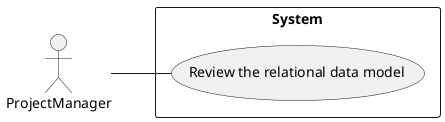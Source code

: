 @startuml
left to right direction
skinparam packageStyle rectangle
actor ProjectManager
rectangle "System"{
    ProjectManager--(Review the relational data model)
}
@enduml